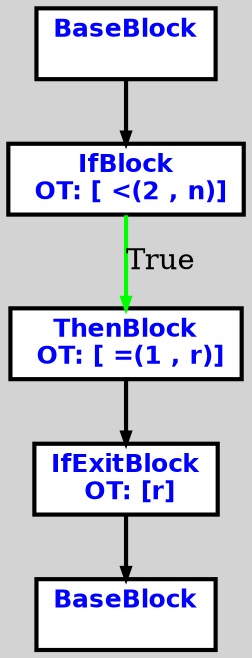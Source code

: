 digraph G {
ordering=out;
ranksep=.4;
bgcolor="lightgrey";  node [shape=box, fixedsize=false, fontsize=12, fontname="Helvetica-bold", fontcolor="blue"
width=.25, height=.25, color="black", fillcolor="white", style="filled, solid, bold"];

edge [arrowsize=.5, color="black", style="bold"]    n000011C81FF21D60 [label="BaseBlock\n "]
    n000011C81FF21E20 [label="IfBlock\n OT: [ <(2 , n)]
"]
    n000011C81FF21D60 -> n000011C81FF21E20
    n000011C81FF21E20 -> n000011C81FF21E80 [label="True" color="green"]
    n000011C81FF21E80 [label="ThenBlock\n OT: [ =(1 , r)]
"]
    n000011C81FF21EE0 [label="IfExitBlock\n OT: [r]
"]
    n000011C81FF21E80 -> n000011C81FF21EE0
    n000011C81FF21F40 [label="BaseBlock\n "]
    n000011C81FF21EE0 -> n000011C81FF21F40
}
